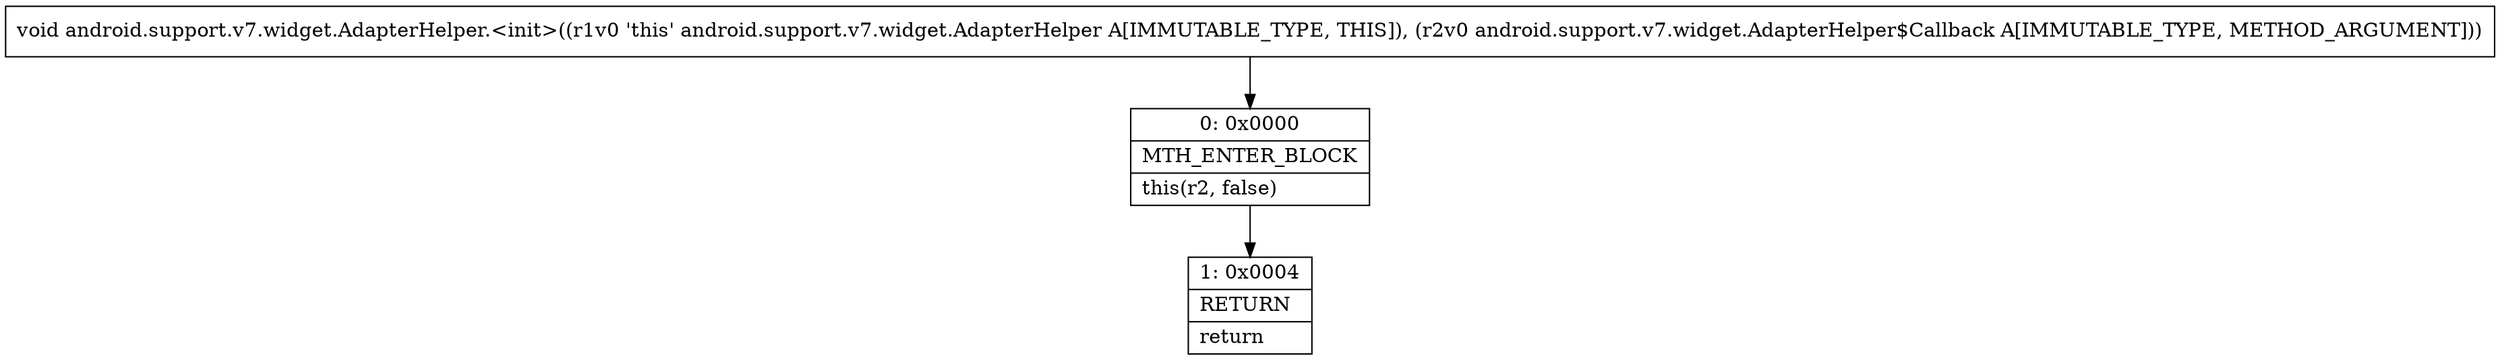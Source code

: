 digraph "CFG forandroid.support.v7.widget.AdapterHelper.\<init\>(Landroid\/support\/v7\/widget\/AdapterHelper$Callback;)V" {
Node_0 [shape=record,label="{0\:\ 0x0000|MTH_ENTER_BLOCK\l|this(r2, false)\l}"];
Node_1 [shape=record,label="{1\:\ 0x0004|RETURN\l|return\l}"];
MethodNode[shape=record,label="{void android.support.v7.widget.AdapterHelper.\<init\>((r1v0 'this' android.support.v7.widget.AdapterHelper A[IMMUTABLE_TYPE, THIS]), (r2v0 android.support.v7.widget.AdapterHelper$Callback A[IMMUTABLE_TYPE, METHOD_ARGUMENT])) }"];
MethodNode -> Node_0;
Node_0 -> Node_1;
}

